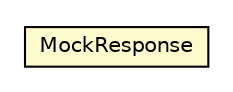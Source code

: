 #!/usr/local/bin/dot
#
# Class diagram 
# Generated by UMLGraph version R5_6-24-gf6e263 (http://www.umlgraph.org/)
#

digraph G {
	edge [fontname="Helvetica",fontsize=10,labelfontname="Helvetica",labelfontsize=10];
	node [fontname="Helvetica",fontsize=10,shape=plaintext];
	nodesep=0.25;
	ranksep=0.5;
	// io.reinert.requestor.core.MockResponse
	c44700 [label=<<table title="io.reinert.requestor.core.MockResponse" border="0" cellborder="1" cellspacing="0" cellpadding="2" port="p" bgcolor="lemonChiffon" href="./MockResponse.html">
		<tr><td><table border="0" cellspacing="0" cellpadding="1">
<tr><td align="center" balign="center"> MockResponse </td></tr>
		</table></td></tr>
		</table>>, URL="./MockResponse.html", fontname="Helvetica", fontcolor="black", fontsize=10.0];
}

